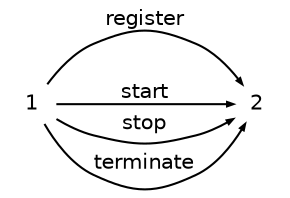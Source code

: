 digraph g
{
   graph [rankdir=LR];
   edge [arrowsize=0.3,fontsize=10,fontname=Helvetica];
   node [shape=plaintext,width=.3,height=.2,fontsize=10,fontname=Helvetica];
   1->2 [label="register"];
   1->2 [label="start"];
   1->2 [label="stop"];
   1->2 [label="terminate"];
}
